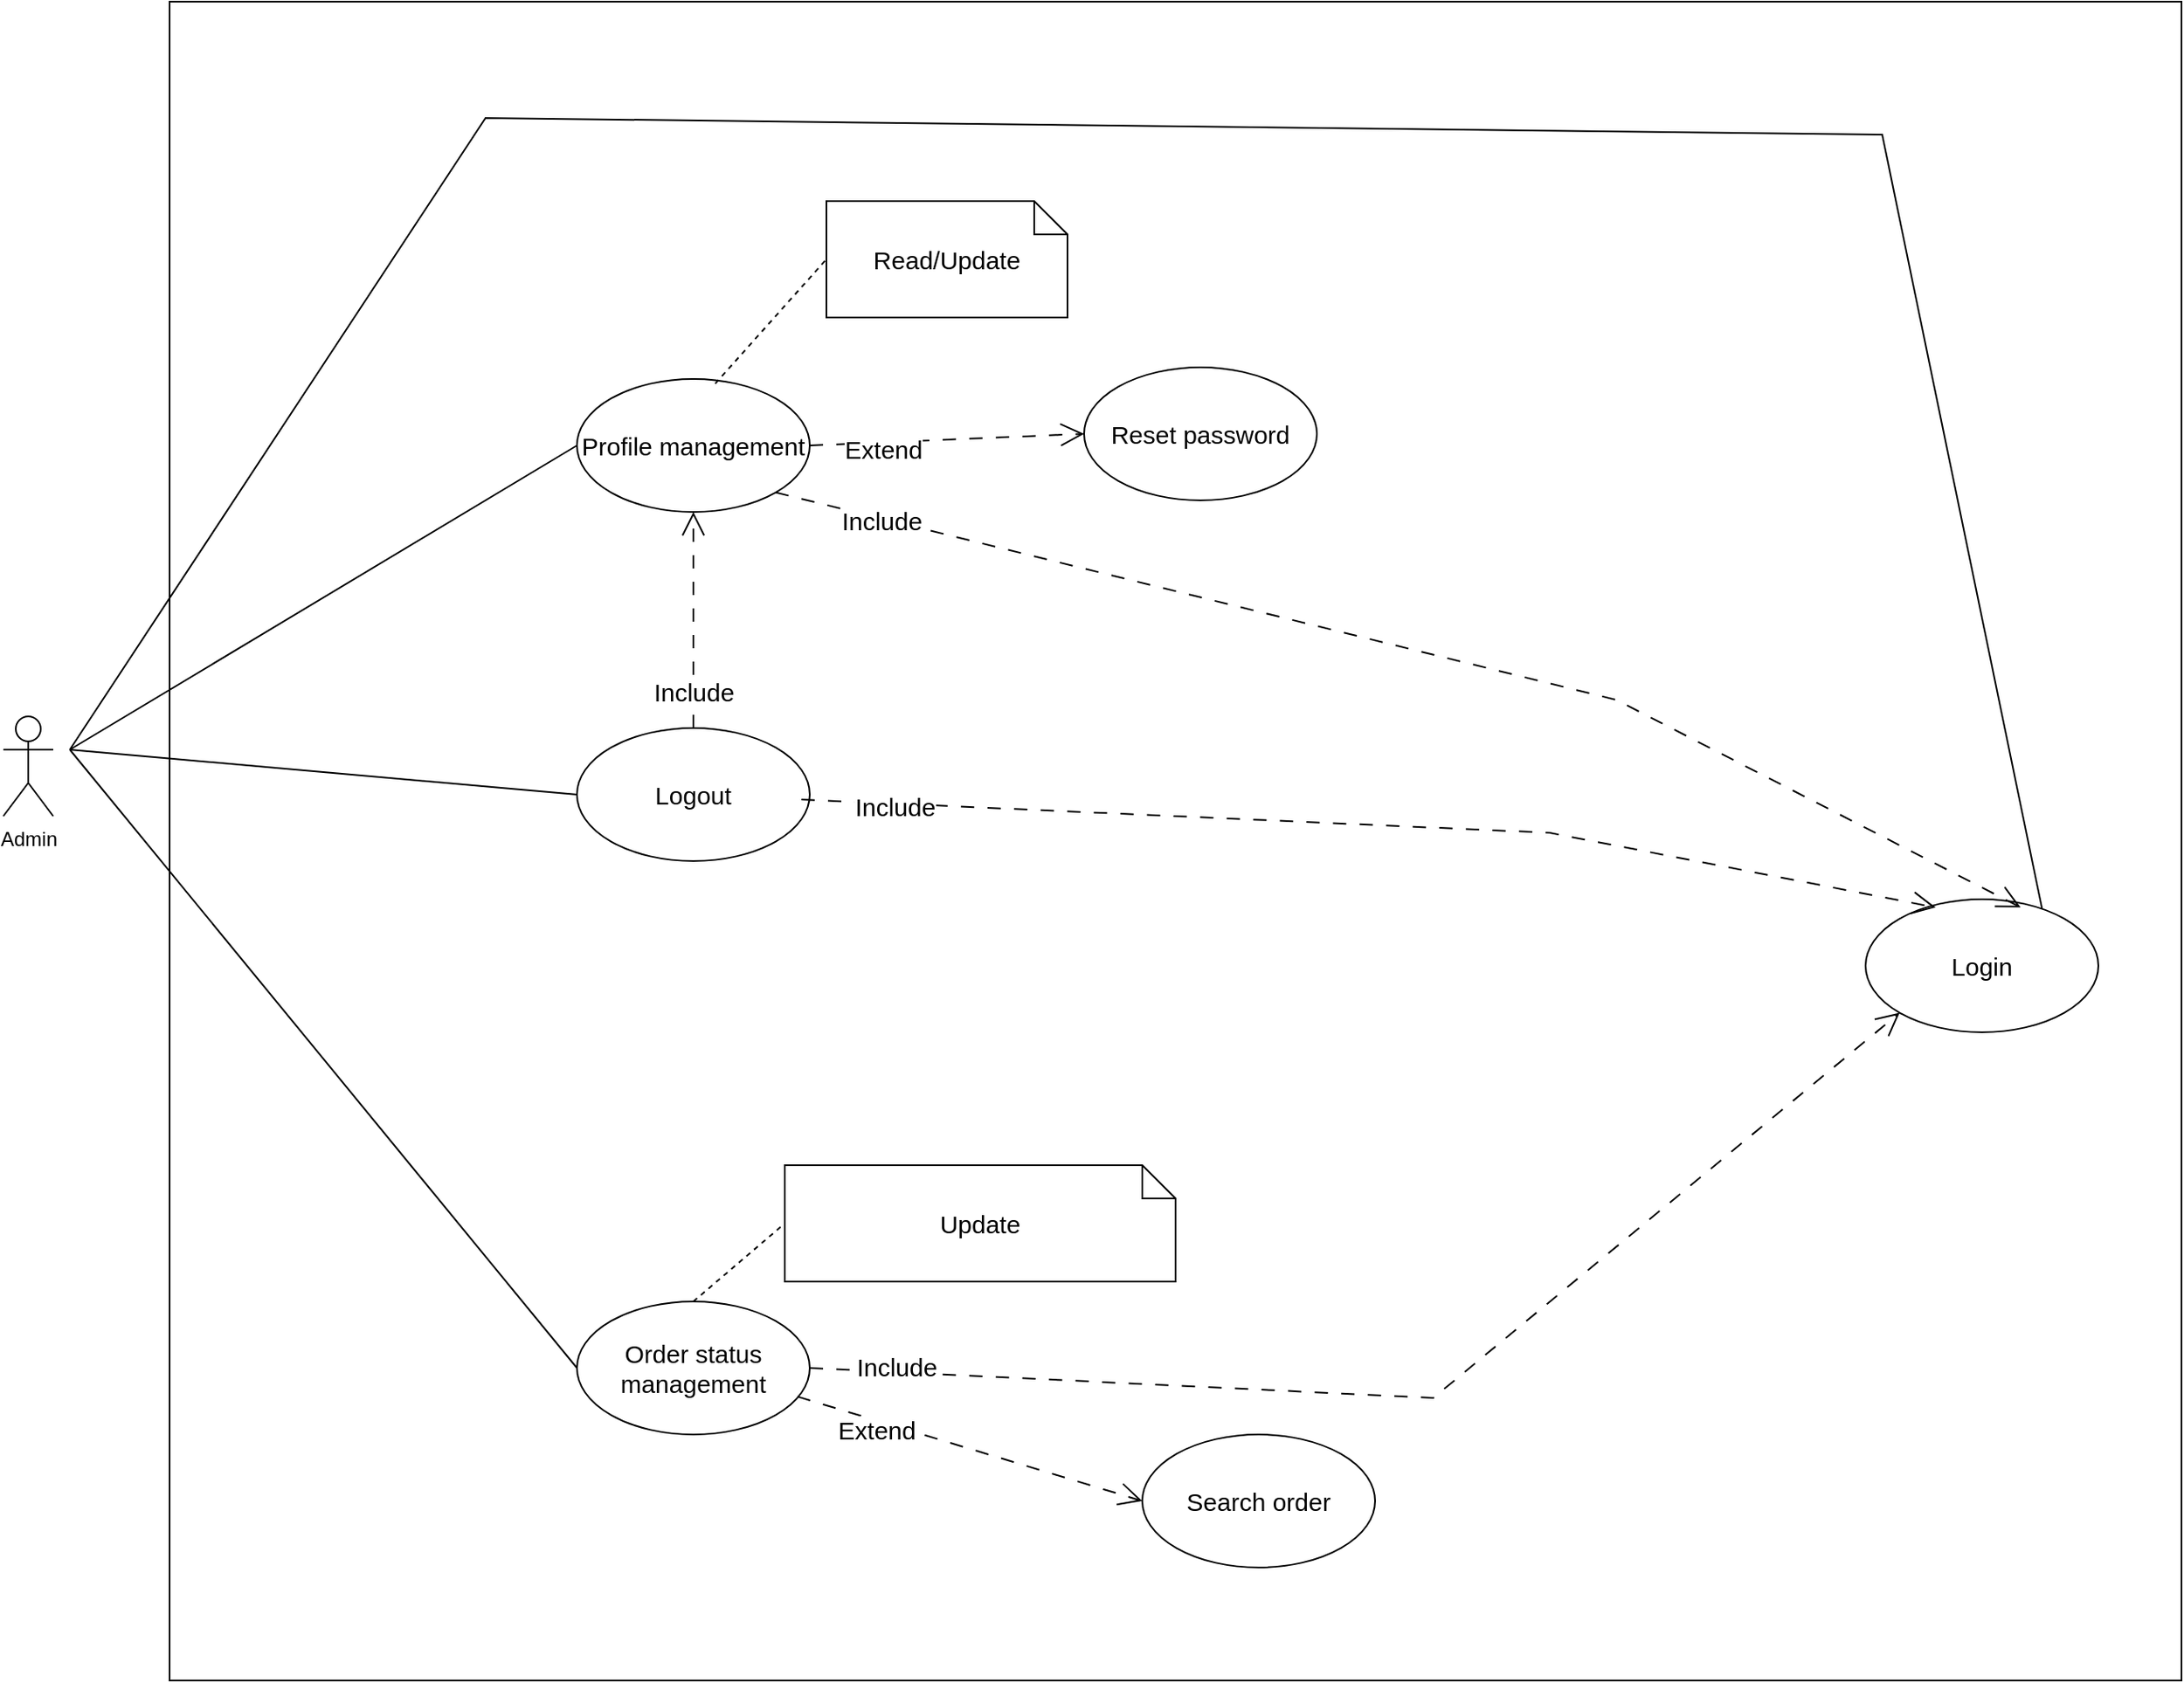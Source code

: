 <mxfile version="21.7.5" type="device">
  <diagram name="Page-1" id="RgLAFF6ZJAaMnFaq09OC">
    <mxGraphModel dx="2444" dy="2032" grid="1" gridSize="10" guides="1" tooltips="1" connect="1" arrows="1" fold="1" page="1" pageScale="1" pageWidth="850" pageHeight="1100" math="0" shadow="0">
      <root>
        <mxCell id="0" />
        <mxCell id="1" parent="0" />
        <mxCell id="H_iCGJk6flqgCGRjibaX-1" value="Admin" style="shape=umlActor;verticalLabelPosition=bottom;verticalAlign=top;html=1;outlineConnect=0;" parent="1" vertex="1">
          <mxGeometry y="390" width="30" height="60" as="geometry" />
        </mxCell>
        <mxCell id="H_iCGJk6flqgCGRjibaX-7" value="" style="rounded=0;whiteSpace=wrap;html=1;" parent="1" vertex="1">
          <mxGeometry x="100" y="-40" width="1210" height="1010" as="geometry" />
        </mxCell>
        <mxCell id="sXqsaNHskc1ETz0bK0rT-1" value="Login" style="ellipse;whiteSpace=wrap;html=1;fontSize=15;" parent="1" vertex="1">
          <mxGeometry x="1120" y="500" width="140" height="80" as="geometry" />
        </mxCell>
        <mxCell id="sXqsaNHskc1ETz0bK0rT-8" value="Profile management" style="ellipse;whiteSpace=wrap;html=1;fontSize=15;" parent="1" vertex="1">
          <mxGeometry x="345" y="187" width="140" height="80" as="geometry" />
        </mxCell>
        <mxCell id="sXqsaNHskc1ETz0bK0rT-10" value="Reset password" style="ellipse;whiteSpace=wrap;html=1;fontSize=15;" parent="1" vertex="1">
          <mxGeometry x="650" y="180" width="140" height="80" as="geometry" />
        </mxCell>
        <mxCell id="sXqsaNHskc1ETz0bK0rT-13" value="Logout" style="ellipse;whiteSpace=wrap;html=1;fontSize=15;" parent="1" vertex="1">
          <mxGeometry x="345" y="397" width="140" height="80" as="geometry" />
        </mxCell>
        <mxCell id="sXqsaNHskc1ETz0bK0rT-29" value="Extend" style="endArrow=open;html=1;rounded=0;endFill=0;endSize=12;dashed=1;dashPattern=8 8;entryX=0;entryY=0.5;entryDx=0;entryDy=0;exitX=1;exitY=0.5;exitDx=0;exitDy=0;fontSize=15;" parent="1" source="sXqsaNHskc1ETz0bK0rT-8" target="sXqsaNHskc1ETz0bK0rT-10" edge="1">
          <mxGeometry x="-0.466" y="-4" width="50" height="50" relative="1" as="geometry">
            <mxPoint x="330" y="760" as="sourcePoint" />
            <mxPoint x="510" y="890" as="targetPoint" />
            <mxPoint as="offset" />
          </mxGeometry>
        </mxCell>
        <mxCell id="sXqsaNHskc1ETz0bK0rT-43" value="Include" style="endArrow=open;html=1;rounded=0;endFill=0;endSize=12;dashed=1;dashPattern=8 8;exitX=0.5;exitY=0;exitDx=0;exitDy=0;entryX=0.5;entryY=1;entryDx=0;entryDy=0;fontSize=15;" parent="1" source="sXqsaNHskc1ETz0bK0rT-13" target="sXqsaNHskc1ETz0bK0rT-8" edge="1">
          <mxGeometry x="-0.657" width="50" height="50" relative="1" as="geometry">
            <mxPoint x="410" y="1093" as="sourcePoint" />
            <mxPoint x="380" y="800" as="targetPoint" />
            <mxPoint as="offset" />
          </mxGeometry>
        </mxCell>
        <mxCell id="iFcjaP-xYrjOrHcfpw8k-7" value="Read/Update" style="shape=note;size=20;whiteSpace=wrap;html=1;fontSize=15;" parent="1" vertex="1">
          <mxGeometry x="495" y="80" width="145" height="70" as="geometry" />
        </mxCell>
        <mxCell id="iFcjaP-xYrjOrHcfpw8k-8" value="" style="endArrow=none;dashed=1;html=1;rounded=0;exitX=0.594;exitY=0.035;exitDx=0;exitDy=0;entryX=0;entryY=0.5;entryDx=0;entryDy=0;entryPerimeter=0;exitPerimeter=0;" parent="1" source="sXqsaNHskc1ETz0bK0rT-8" target="iFcjaP-xYrjOrHcfpw8k-7" edge="1">
          <mxGeometry width="50" height="50" relative="1" as="geometry">
            <mxPoint x="540" y="390" as="sourcePoint" />
            <mxPoint x="590" y="340" as="targetPoint" />
          </mxGeometry>
        </mxCell>
        <mxCell id="iFcjaP-xYrjOrHcfpw8k-13" value="Order status management" style="ellipse;whiteSpace=wrap;html=1;fontSize=15;" parent="1" vertex="1">
          <mxGeometry x="345" y="742" width="140" height="80" as="geometry" />
        </mxCell>
        <mxCell id="iFcjaP-xYrjOrHcfpw8k-30" value="" style="endArrow=none;html=1;rounded=0;entryX=0;entryY=0.5;entryDx=0;entryDy=0;" parent="1" target="iFcjaP-xYrjOrHcfpw8k-13" edge="1">
          <mxGeometry width="50" height="50" relative="1" as="geometry">
            <mxPoint x="40" y="410" as="sourcePoint" />
            <mxPoint x="180" y="767" as="targetPoint" />
          </mxGeometry>
        </mxCell>
        <mxCell id="iFcjaP-xYrjOrHcfpw8k-37" value="Include" style="endArrow=open;html=1;rounded=0;endFill=0;endSize=12;dashed=1;dashPattern=8 8;exitX=1;exitY=0.5;exitDx=0;exitDy=0;fontSize=15;entryX=0;entryY=1;entryDx=0;entryDy=0;" parent="1" source="iFcjaP-xYrjOrHcfpw8k-13" target="sXqsaNHskc1ETz0bK0rT-1" edge="1">
          <mxGeometry x="-0.86" y="3" width="50" height="50" relative="1" as="geometry">
            <mxPoint x="320" y="804" as="sourcePoint" />
            <mxPoint x="1128.22" y="870.56" as="targetPoint" />
            <mxPoint as="offset" />
            <Array as="points">
              <mxPoint x="860" y="800" />
            </Array>
          </mxGeometry>
        </mxCell>
        <mxCell id="aF5UOIuIdl0SDj_h38De-11" value="Search order" style="ellipse;whiteSpace=wrap;html=1;fontSize=15;" parent="1" vertex="1">
          <mxGeometry x="685" y="822" width="140" height="80" as="geometry" />
        </mxCell>
        <mxCell id="aF5UOIuIdl0SDj_h38De-12" value="Extend" style="endArrow=open;html=1;rounded=0;endFill=0;endSize=12;dashed=1;dashPattern=8 8;entryX=0;entryY=0.5;entryDx=0;entryDy=0;fontSize=15;exitX=0.947;exitY=0.715;exitDx=0;exitDy=0;exitPerimeter=0;" parent="1" source="iFcjaP-xYrjOrHcfpw8k-13" target="aF5UOIuIdl0SDj_h38De-11" edge="1">
          <mxGeometry x="-0.528" y="-5" width="50" height="50" relative="1" as="geometry">
            <mxPoint x="280" y="980" as="sourcePoint" />
            <mxPoint x="480" y="1090" as="targetPoint" />
            <mxPoint as="offset" />
          </mxGeometry>
        </mxCell>
        <mxCell id="aF5UOIuIdl0SDj_h38De-22" value="" style="endArrow=none;html=1;rounded=0;entryX=0;entryY=0.5;entryDx=0;entryDy=0;" parent="1" target="sXqsaNHskc1ETz0bK0rT-8" edge="1">
          <mxGeometry width="50" height="50" relative="1" as="geometry">
            <mxPoint x="40" y="410" as="sourcePoint" />
            <mxPoint x="200" y="90" as="targetPoint" />
          </mxGeometry>
        </mxCell>
        <mxCell id="aF5UOIuIdl0SDj_h38De-23" value="" style="endArrow=none;html=1;rounded=0;entryX=0;entryY=0.5;entryDx=0;entryDy=0;" parent="1" target="sXqsaNHskc1ETz0bK0rT-13" edge="1">
          <mxGeometry width="50" height="50" relative="1" as="geometry">
            <mxPoint x="40" y="410" as="sourcePoint" />
            <mxPoint x="200" y="237" as="targetPoint" />
          </mxGeometry>
        </mxCell>
        <mxCell id="aF5UOIuIdl0SDj_h38De-36" value="Include" style="endArrow=open;html=1;rounded=0;endFill=0;endSize=12;dashed=1;dashPattern=8 8;exitX=1;exitY=1;exitDx=0;exitDy=0;fontSize=15;entryX=0.666;entryY=0.061;entryDx=0;entryDy=0;entryPerimeter=0;" parent="1" source="sXqsaNHskc1ETz0bK0rT-8" target="sXqsaNHskc1ETz0bK0rT-1" edge="1">
          <mxGeometry x="-0.832" y="-1" width="50" height="50" relative="1" as="geometry">
            <mxPoint x="660" y="307" as="sourcePoint" />
            <mxPoint x="1343" y="513" as="targetPoint" />
            <mxPoint x="-1" as="offset" />
            <Array as="points">
              <mxPoint x="970" y="380" />
            </Array>
          </mxGeometry>
        </mxCell>
        <mxCell id="aF5UOIuIdl0SDj_h38De-37" value="Include" style="endArrow=open;html=1;rounded=0;endFill=0;endSize=12;dashed=1;dashPattern=8 8;fontSize=15;entryX=0.301;entryY=0.061;entryDx=0;entryDy=0;entryPerimeter=0;" parent="1" target="sXqsaNHskc1ETz0bK0rT-1" edge="1">
          <mxGeometry x="-0.832" y="-1" width="50" height="50" relative="1" as="geometry">
            <mxPoint x="480" y="440" as="sourcePoint" />
            <mxPoint x="1540" y="805" as="targetPoint" />
            <mxPoint x="-1" as="offset" />
            <Array as="points">
              <mxPoint x="930" y="460" />
            </Array>
          </mxGeometry>
        </mxCell>
        <mxCell id="aF5UOIuIdl0SDj_h38De-39" value="" style="endArrow=none;html=1;rounded=0;entryX=0.758;entryY=0.071;entryDx=0;entryDy=0;entryPerimeter=0;" parent="1" target="sXqsaNHskc1ETz0bK0rT-1" edge="1">
          <mxGeometry width="50" height="50" relative="1" as="geometry">
            <mxPoint x="40" y="410" as="sourcePoint" />
            <mxPoint x="760" y="510" as="targetPoint" />
            <Array as="points">
              <mxPoint x="290" y="30" />
              <mxPoint x="1130" y="40" />
            </Array>
          </mxGeometry>
        </mxCell>
        <mxCell id="1fJ8eYfrGRemQdXwZB7R-6" value="Update" style="shape=note;size=20;whiteSpace=wrap;html=1;fontSize=15;" parent="1" vertex="1">
          <mxGeometry x="470" y="660" width="235" height="70" as="geometry" />
        </mxCell>
        <mxCell id="1fJ8eYfrGRemQdXwZB7R-7" value="" style="endArrow=none;dashed=1;html=1;rounded=0;entryX=0;entryY=0.5;entryDx=0;entryDy=0;entryPerimeter=0;exitX=0.5;exitY=0;exitDx=0;exitDy=0;" parent="1" source="iFcjaP-xYrjOrHcfpw8k-13" target="1fJ8eYfrGRemQdXwZB7R-6" edge="1">
          <mxGeometry width="50" height="50" relative="1" as="geometry">
            <mxPoint x="390" y="1045" as="sourcePoint" />
            <mxPoint x="460" y="990" as="targetPoint" />
          </mxGeometry>
        </mxCell>
      </root>
    </mxGraphModel>
  </diagram>
</mxfile>

